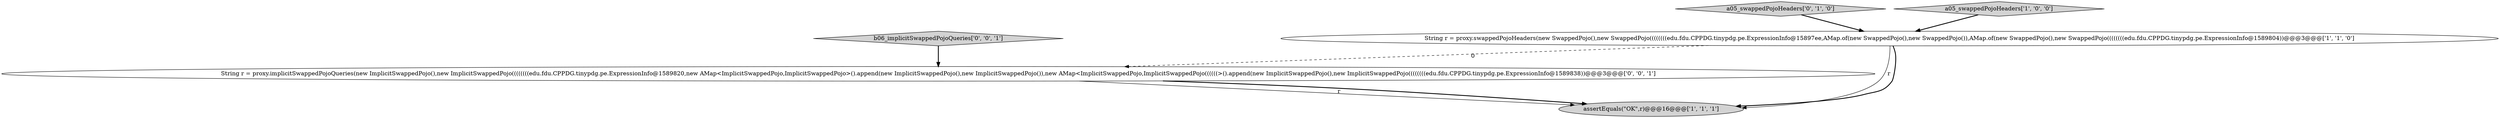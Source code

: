 digraph {
4 [style = filled, label = "b06_implicitSwappedPojoQueries['0', '0', '1']", fillcolor = lightgray, shape = diamond image = "AAA0AAABBB3BBB"];
3 [style = filled, label = "a05_swappedPojoHeaders['0', '1', '0']", fillcolor = lightgray, shape = diamond image = "AAA0AAABBB2BBB"];
1 [style = filled, label = "assertEquals(\"OK\",r)@@@16@@@['1', '1', '1']", fillcolor = lightgray, shape = ellipse image = "AAA0AAABBB1BBB"];
2 [style = filled, label = "String r = proxy.swappedPojoHeaders(new SwappedPojo(),new SwappedPojo((((((((edu.fdu.CPPDG.tinypdg.pe.ExpressionInfo@15897ee,AMap.of(new SwappedPojo(),new SwappedPojo()),AMap.of(new SwappedPojo(),new SwappedPojo((((((((edu.fdu.CPPDG.tinypdg.pe.ExpressionInfo@1589804))@@@3@@@['1', '1', '0']", fillcolor = white, shape = ellipse image = "AAA0AAABBB1BBB"];
5 [style = filled, label = "String r = proxy.implicitSwappedPojoQueries(new ImplicitSwappedPojo(),new ImplicitSwappedPojo((((((((edu.fdu.CPPDG.tinypdg.pe.ExpressionInfo@1589820,new AMap<ImplicitSwappedPojo,ImplicitSwappedPojo>().append(new ImplicitSwappedPojo(),new ImplicitSwappedPojo()),new AMap<ImplicitSwappedPojo,ImplicitSwappedPojo((((((>().append(new ImplicitSwappedPojo(),new ImplicitSwappedPojo((((((((edu.fdu.CPPDG.tinypdg.pe.ExpressionInfo@1589838))@@@3@@@['0', '0', '1']", fillcolor = white, shape = ellipse image = "AAA0AAABBB3BBB"];
0 [style = filled, label = "a05_swappedPojoHeaders['1', '0', '0']", fillcolor = lightgray, shape = diamond image = "AAA0AAABBB1BBB"];
5->1 [style = solid, label="r"];
5->1 [style = bold, label=""];
2->5 [style = dashed, label="0"];
3->2 [style = bold, label=""];
2->1 [style = solid, label="r"];
4->5 [style = bold, label=""];
2->1 [style = bold, label=""];
0->2 [style = bold, label=""];
}
